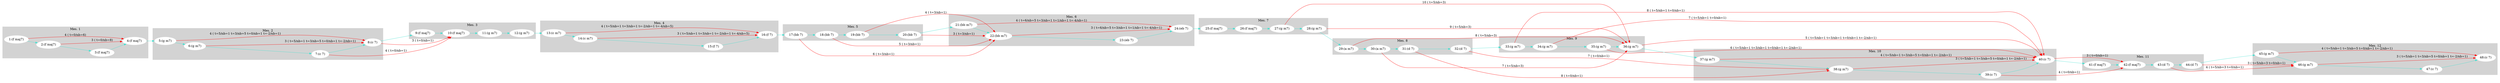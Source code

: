 digraph G { 
rankdir=LR 
subgraph cluster0 {
node [style=filled,color=white];
style=filled;
color=lightgrey;
"1:(f maj7)"; 
"2:(f maj7)"; 
"3:(f maj7)"; 
"4:(f maj7)"; 
label = "Mes. 1"
}
subgraph cluster4 {
node [style=filled,color=white];
style=filled;
color=lightgrey;
"5:(g m7)"; 
"6:(g m7)"; 
"7:(c 7)"; 
"8:(c 7)"; 
label = "Mes. 2"
}
subgraph cluster8 {
node [style=filled,color=white];
style=filled;
color=lightgrey;
"9:(f maj7)"; 
"10:(f maj7)"; 
"11:(g m7)"; 
"12:(g m7)"; 
label = "Mes. 3"
}
subgraph cluster12 {
node [style=filled,color=white];
style=filled;
color=lightgrey;
"13:(c m7)"; 
"14:(c m7)"; 
"15:(f 7)"; 
"16:(f 7)"; 
label = "Mes. 4"
}
subgraph cluster16 {
node [style=filled,color=white];
style=filled;
color=lightgrey;
"17:(bb 7)"; 
"18:(bb 7)"; 
"19:(bb 7)"; 
"20:(bb 7)"; 
label = "Mes. 5"
}
subgraph cluster20 {
node [style=filled,color=white];
style=filled;
color=lightgrey;
"21:(bb m7)"; 
"22:(bb m7)"; 
"23:(eb 7)"; 
"24:(eb 7)"; 
label = "Mes. 6"
}
subgraph cluster24 {
node [style=filled,color=white];
style=filled;
color=lightgrey;
"25:(f maj7)"; 
"26:(f maj7)"; 
"27:(g m7)"; 
"28:(g m7)"; 
label = "Mes. 7"
}
subgraph cluster28 {
node [style=filled,color=white];
style=filled;
color=lightgrey;
"29:(a m7)"; 
"30:(a m7)"; 
"31:(d 7)"; 
"32:(d 7)"; 
label = "Mes. 8"
}
subgraph cluster32 {
node [style=filled,color=white];
style=filled;
color=lightgrey;
"33:(g m7)"; 
"34:(g m7)"; 
"35:(g m7)"; 
"36:(g m7)"; 
label = "Mes. 9"
}
subgraph cluster36 {
node [style=filled,color=white];
style=filled;
color=lightgrey;
"37:(g m7)"; 
"38:(g m7)"; 
"39:(c 7)"; 
"40:(c 7)"; 
label = "Mes. 10"
}
subgraph cluster40 {
node [style=filled,color=white];
style=filled;
color=lightgrey;
"41:(f maj7)"; 
"42:(f maj7)"; 
"43:(d 7)"; 
"44:(d 7)"; 
label = "Mes. 11"
}
subgraph cluster44 {
node [style=filled,color=white];
style=filled;
color=lightgrey;
"45:(g m7)"; 
"46:(g m7)"; 
"47:(c 7)"; 
"48:(c 7)"; 
label = "Mes. 12"
}
"1:(f maj7)" -> "2:(f maj7)" [color="turquoise", constraint=true];
"2:(f maj7)" -> "3:(f maj7)" [color="turquoise", constraint=true];
"3:(f maj7)" -> "4:(f maj7)" [color="turquoise", constraint=true];
"4:(f maj7)" -> "5:(g m7)" [color="turquoise", constraint=true];
"5:(g m7)" -> "6:(g m7)" [color="turquoise", constraint=true];
"6:(g m7)" -> "7:(c 7)" [color="turquoise", constraint=true];
"7:(c 7)" -> "8:(c 7)" [color="turquoise", constraint=true];
"8:(c 7)" -> "9:(f maj7)" [color="turquoise", constraint=true];
"9:(f maj7)" -> "10:(f maj7)" [color="turquoise", constraint=true];
"10:(f maj7)" -> "11:(g m7)" [color="turquoise", constraint=true];
"11:(g m7)" -> "12:(g m7)" [color="turquoise", constraint=true];
"12:(g m7)" -> "13:(c m7)" [color="turquoise", constraint=true];
"13:(c m7)" -> "14:(c m7)" [color="turquoise", constraint=true];
"14:(c m7)" -> "15:(f 7)" [color="turquoise", constraint=true];
"15:(f 7)" -> "16:(f 7)" [color="turquoise", constraint=true];
"16:(f 7)" -> "17:(bb 7)" [color="turquoise", constraint=true];
"17:(bb 7)" -> "18:(bb 7)" [color="turquoise", constraint=true];
"18:(bb 7)" -> "19:(bb 7)" [color="turquoise", constraint=true];
"19:(bb 7)" -> "20:(bb 7)" [color="turquoise", constraint=true];
"20:(bb 7)" -> "21:(bb m7)" [color="turquoise", constraint=true];
"21:(bb m7)" -> "22:(bb m7)" [color="turquoise", constraint=true];
"22:(bb m7)" -> "23:(eb 7)" [color="turquoise", constraint=true];
"23:(eb 7)" -> "24:(eb 7)" [color="turquoise", constraint=true];
"24:(eb 7)" -> "25:(f maj7)" [color="turquoise", constraint=true];
"25:(f maj7)" -> "26:(f maj7)" [color="turquoise", constraint=true];
"26:(f maj7)" -> "27:(g m7)" [color="turquoise", constraint=true];
"27:(g m7)" -> "28:(g m7)" [color="turquoise", constraint=true];
"28:(g m7)" -> "29:(a m7)" [color="turquoise", constraint=true];
"29:(a m7)" -> "30:(a m7)" [color="turquoise", constraint=true];
"30:(a m7)" -> "31:(d 7)" [color="turquoise", constraint=true];
"31:(d 7)" -> "32:(d 7)" [color="turquoise", constraint=true];
"32:(d 7)" -> "33:(g m7)" [color="turquoise", constraint=true];
"33:(g m7)" -> "34:(g m7)" [color="turquoise", constraint=true];
"34:(g m7)" -> "35:(g m7)" [color="turquoise", constraint=true];
"35:(g m7)" -> "36:(g m7)" [color="turquoise", constraint=true];
"36:(g m7)" -> "37:(g m7)" [color="turquoise", constraint=true];
"37:(g m7)" -> "38:(g m7)" [color="turquoise", constraint=true];
"38:(g m7)" -> "39:(c 7)" [color="turquoise", constraint=true];
"39:(c 7)" -> "40:(c 7)" [color="turquoise", constraint=true];
"40:(c 7)" -> "41:(f maj7)" [color="turquoise", constraint=true];
"41:(f maj7)" -> "42:(f maj7)" [color="turquoise", constraint=true];
"42:(f maj7)" -> "43:(d 7)" [color="turquoise", constraint=true];
"43:(d 7)" -> "44:(d 7)" [color="turquoise", constraint=true];
"44:(d 7)" -> "45:(g m7)" [color="turquoise", constraint=true];
"45:(g m7)" -> "46:(g m7)" [color="turquoise", constraint=true];
"46:(g m7)" -> "47:(c 7)" [color="turquoise", constraint=true];
"47:(c 7)" -> "48:(c 7)" [color="turquoise", constraint=true];
"1:(f maj7)" -> "4:(f maj7)" [label="4 ( t=0/nb=6)" , color="red", constraint=true, width=6];
"2:(f maj7)" -> "4:(f maj7)" [label="3 ( t=0/nb=8)" , color="red", constraint=true, width=8];
"5:(g m7)" -> "8:(c 7)" [label="4 ( t=5/nb=1 t=3/nb=5 t=0/nb=1 t=-2/nb=1)" , color="red", constraint=true, width=8];
"6:(g m7)" -> "8:(c 7)" [label="3 ( t=5/nb=1 t=3/nb=5 t=0/nb=1 t=-2/nb=1)" , color="red", constraint=true, width=8];
"7:(c 7)" -> "10:(f maj7)" [label="4 ( t=0/nb=1)" , color="red", constraint=true, width=1];
"8:(c 7)" -> "10:(f maj7)" [label="3 ( t=0/nb=1)" , color="red", constraint=true, width=1];
"13:(c m7)" -> "16:(f 7)" [label="4 ( t=5/nb=1 t=3/nb=1 t=-2/nb=1 t=-4/nb=5)" , color="red", constraint=true, width=8];
"14:(c m7)" -> "16:(f 7)" [label="3 ( t=5/nb=1 t=3/nb=1 t=-2/nb=1 t=-4/nb=5)" , color="red", constraint=true, width=8];
"17:(bb 7)" -> "22:(bb m7)" [label="6 ( t=3/nb=1)" , color="red", constraint=true, width=1];
"18:(bb 7)" -> "22:(bb m7)" [label="5 ( t=3/nb=1)" , color="red", constraint=true, width=1];
"19:(bb 7)" -> "22:(bb m7)" [label="4 ( t=3/nb=1)" , color="red", constraint=true, width=1];
"20:(bb 7)" -> "22:(bb m7)" [label="3 ( t=3/nb=1)" , color="red", constraint=true, width=1];
"21:(bb m7)" -> "24:(eb 7)" [label="4 ( t=6/nb=5 t=3/nb=1 t=1/nb=1 t=-4/nb=1)" , color="red", constraint=true, width=8];
"22:(bb m7)" -> "24:(eb 7)" [label="3 ( t=6/nb=5 t=3/nb=1 t=1/nb=1 t=-4/nb=1)" , color="red", constraint=true, width=8];
"27:(g m7)" -> "36:(g m7)" [label="10 ( t=5/nb=3)" , color="red", constraint=true, width=3];
"28:(g m7)" -> "36:(g m7)" [label="9 ( t=5/nb=3)" , color="red", constraint=true, width=3];
"29:(a m7)" -> "36:(g m7)" [label="8 ( t=5/nb=3)" , color="red", constraint=true, width=3];
"30:(a m7)" -> "36:(g m7)" [label="7 ( t=5/nb=3)" , color="red", constraint=true, width=3];
"31:(d 7)" -> "38:(g m7)" [label="8 ( t=0/nb=1)" , color="red", constraint=true, width=1];
"32:(d 7)" -> "38:(g m7)" [label="7 ( t=0/nb=1)" , color="red", constraint=true, width=1];
"33:(g m7)" -> "40:(c 7)" [label="8 ( t=5/nb=1 t=0/nb=1)" , color="red", constraint=true, width=2];
"34:(g m7)" -> "40:(c 7)" [label="7 ( t=5/nb=1 t=0/nb=1)" , color="red", constraint=true, width=2];
"35:(g m7)" -> "40:(c 7)" [label="6 ( t=5/nb=1 t=3/nb=1 t=0/nb=1 t=-2/nb=1)" , color="red", constraint=true, width=4];
"36:(g m7)" -> "40:(c 7)" [label="5 ( t=5/nb=1 t=3/nb=1 t=0/nb=1 t=-2/nb=1)" , color="red", constraint=true, width=4];
"37:(g m7)" -> "40:(c 7)" [label="4 ( t=5/nb=1 t=3/nb=5 t=0/nb=1 t=-2/nb=1)" , color="red", constraint=true, width=8];
"38:(g m7)" -> "40:(c 7)" [label="3 ( t=5/nb=1 t=3/nb=5 t=0/nb=1 t=-2/nb=1)" , color="red", constraint=true, width=8];
"39:(c 7)" -> "42:(f maj7)" [label="4 ( t=0/nb=1)" , color="red", constraint=true, width=1];
"40:(c 7)" -> "42:(f maj7)" [label="3 ( t=0/nb=1)" , color="red", constraint=true, width=1];
"43:(d 7)" -> "46:(g m7)" [label="4 ( t=5/nb=3 t=0/nb=1)" , color="red", constraint=true, width=4];
"44:(d 7)" -> "46:(g m7)" [label="3 ( t=5/nb=3 t=0/nb=1)" , color="red", constraint=true, width=4];
"45:(g m7)" -> "48:(c 7)" [label="4 ( t=5/nb=1 t=3/nb=5 t=0/nb=1 t=-2/nb=1)" , color="red", constraint=true, width=8];
"46:(g m7)" -> "48:(c 7)" [label="3 ( t=5/nb=1 t=3/nb=5 t=0/nb=1 t=-2/nb=1)" , color="red", constraint=true, width=8];
}